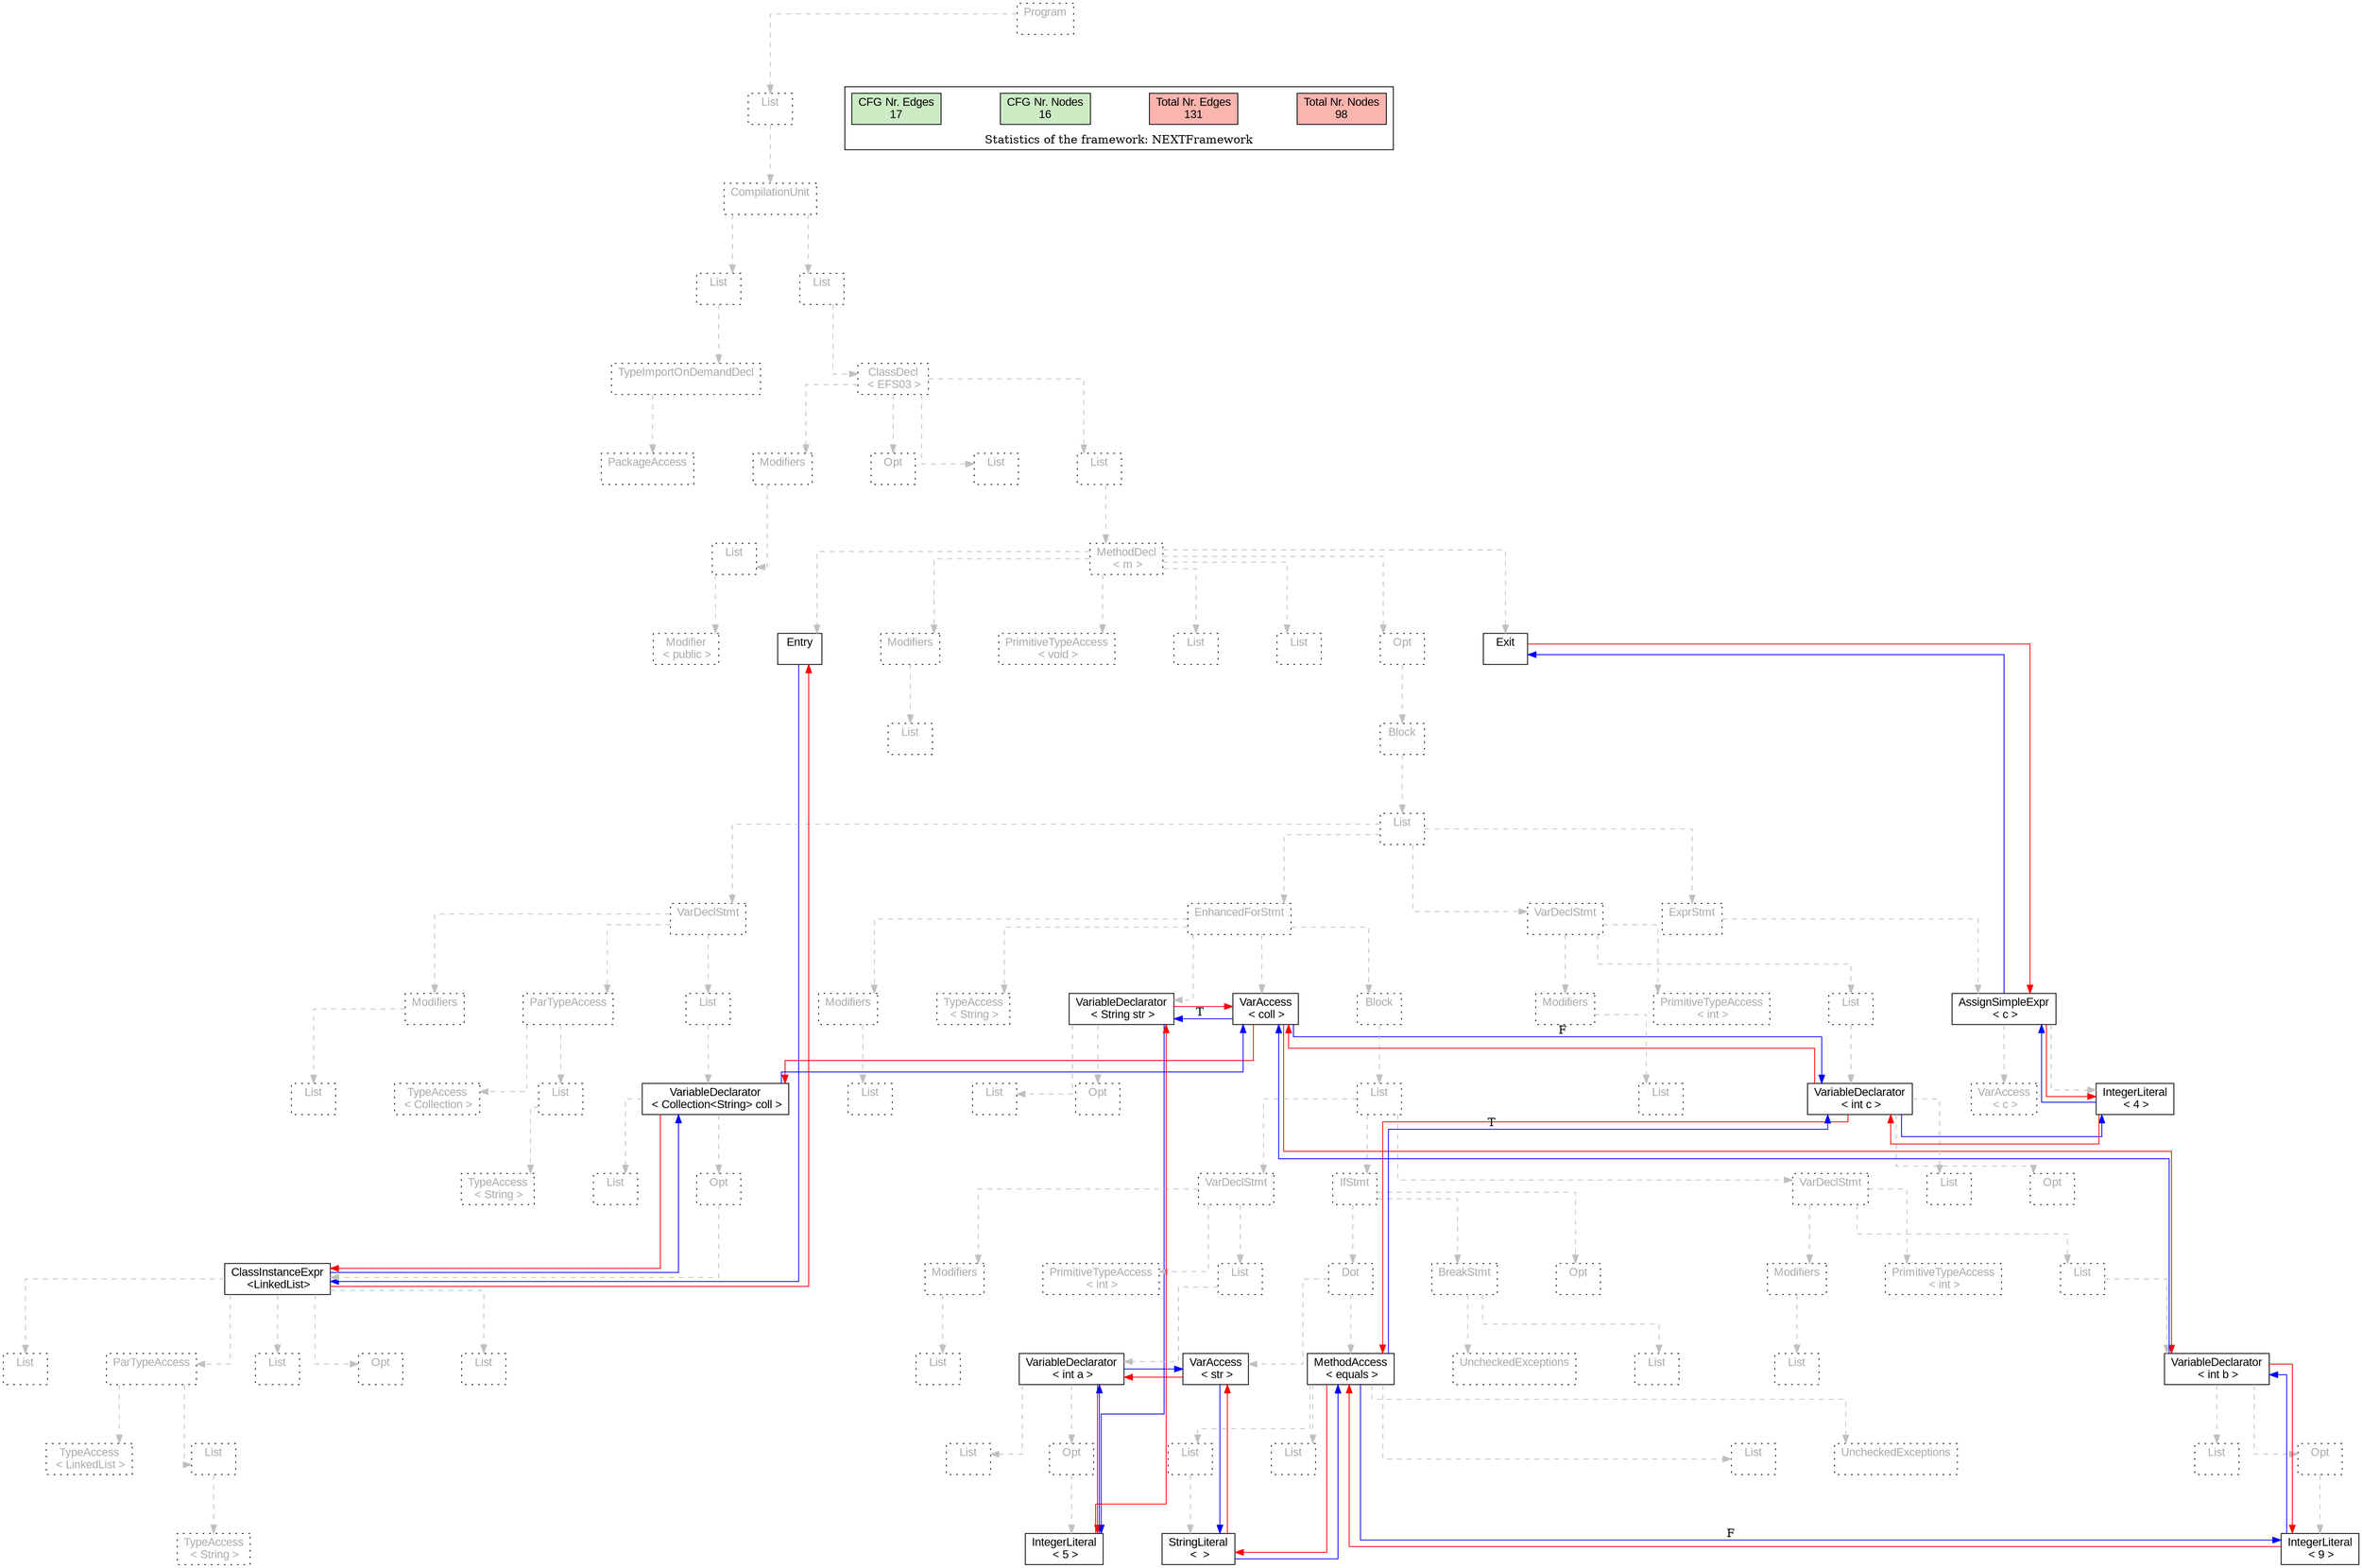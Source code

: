 digraph G {
graph [splines=ortho, nodesep="1", ranksep="1"]
node [shape=rect, fontname=Arial];
{ rank = same; "Program[0]"}
{ rank = same; "List[1]"}
{ rank = same; "CompilationUnit[2]"}
{ rank = same; "List[3]"; "List[6]"}
{ rank = same; "TypeImportOnDemandDecl[4]"; "ClassDecl[7]"}
{ rank = same; "PackageAccess[5]"; "Modifiers[8]"; "Opt[11]"; "List[12]"; "List[13]"}
{ rank = same; "List[9]"; "MethodDecl[14]"}
{ rank = same; "Modifier[10]"; "Entry[15]"; "Modifiers[16]"; "PrimitiveTypeAccess[18]"; "List[19]"; "List[20]"; "Opt[21]"; "Exit[22]"}
{ rank = same; "List[17]"; "Block[22]"}
{ rank = same; "List[23]"}
{ rank = same; "VarDeclStmt[24]"; "EnhancedForStmt[44]"; "VarDeclStmt[85]"; "ExprStmt[93]"}
{ rank = same; "Modifiers[25]"; "ParTypeAccess[27]"; "List[31]"; "Modifiers[45]"; "TypeAccess[47]"; "VariableDeclarator[48]"; "VarAccess[51]"; "Block[52]"; "Modifiers[86]"; "PrimitiveTypeAccess[88]"; "List[89]"; "AssignSimpleExpr[94]"}
{ rank = same; "List[26]"; "TypeAccess[28]"; "List[29]"; "VariableDeclarator[32]"; "List[46]"; "List[49]"; "Opt[50]"; "List[53]"; "List[87]"; "VariableDeclarator[90]"; "VarAccess[95]"; "IntegerLiteral[96]"}
{ rank = same; "TypeAccess[30]"; "List[33]"; "Opt[34]"; "VarDeclStmt[54]"; "IfStmt[63]"; "VarDeclStmt[76]"; "List[91]"; "Opt[92]"}
{ rank = same; "ClassInstanceExpr[35]"; "Modifiers[55]"; "PrimitiveTypeAccess[57]"; "List[58]"; "Dot[64]"; "BreakStmt[72]"; "Opt[75]"; "Modifiers[77]"; "PrimitiveTypeAccess[79]"; "List[80]"}
{ rank = same; "ParTypeAccess[36]"; "List[40]"; "Opt[41]"; "List[42]"; "List[43]"; "List[56]"; "VariableDeclarator[59]"; "VarAccess[65]"; "MethodAccess[66]"; "List[74]"; "UncheckedExceptions[73]"; "List[78]"; "VariableDeclarator[81]"}
{ rank = same; "TypeAccess[37]"; "List[38]"; "List[60]"; "Opt[61]"; "List[68]"; "List[70]"; "List[71]"; "UncheckedExceptions[67]"; "List[82]"; "Opt[83]"}
{ rank = same; "TypeAccess[39]"; "IntegerLiteral[62]"; "StringLiteral[69]"; "IntegerLiteral[84]"}
"Program[0]" [label="Program\n ", style= dotted   fillcolor="#eeeeee" fontcolor="#aaaaaa"  ]
"List[1]" [label="List\n ", style= dotted   fillcolor="#eeeeee" fontcolor="#aaaaaa"  ]
"CompilationUnit[2]" [label="CompilationUnit\n ", style= dotted   fillcolor="#eeeeee" fontcolor="#aaaaaa"  ]
"List[3]" [label="List\n ", style= dotted   fillcolor="#eeeeee" fontcolor="#aaaaaa"  ]
"TypeImportOnDemandDecl[4]" [label="TypeImportOnDemandDecl\n ", style= dotted   fillcolor="#eeeeee" fontcolor="#aaaaaa"  ]
"PackageAccess[5]" [label="PackageAccess\n ", style= dotted   fillcolor="#eeeeee" fontcolor="#aaaaaa"  ]
"List[6]" [label="List\n ", style= dotted   fillcolor="#eeeeee" fontcolor="#aaaaaa"  ]
"ClassDecl[7]" [label="ClassDecl\n < EFS03 >", style= dotted   fillcolor="#eeeeee" fontcolor="#aaaaaa"  ]
"Modifiers[8]" [label="Modifiers\n ", style= dotted   fillcolor="#eeeeee" fontcolor="#aaaaaa"  ]
"List[9]" [label="List\n ", style= dotted   fillcolor="#eeeeee" fontcolor="#aaaaaa"  ]
"Modifier[10]" [label="Modifier\n < public >", style= dotted   fillcolor="#eeeeee" fontcolor="#aaaaaa"  ]
"Opt[11]" [label="Opt\n ", style= dotted   fillcolor="#eeeeee" fontcolor="#aaaaaa"  ]
"List[12]" [label="List\n ", style= dotted   fillcolor="#eeeeee" fontcolor="#aaaaaa"  ]
"List[13]" [label="List\n ", style= dotted   fillcolor="#eeeeee" fontcolor="#aaaaaa"  ]
"MethodDecl[14]" [label="MethodDecl\n < m >", style= dotted   fillcolor="#eeeeee" fontcolor="#aaaaaa"  ]
"Entry[15]" [label="Entry\n ", fillcolor=white   style=filled  ]
"Modifiers[16]" [label="Modifiers\n ", style= dotted   fillcolor="#eeeeee" fontcolor="#aaaaaa"  ]
"List[17]" [label="List\n ", style= dotted   fillcolor="#eeeeee" fontcolor="#aaaaaa"  ]
"PrimitiveTypeAccess[18]" [label="PrimitiveTypeAccess\n < void >", style= dotted   fillcolor="#eeeeee" fontcolor="#aaaaaa"  ]
"List[19]" [label="List\n ", style= dotted   fillcolor="#eeeeee" fontcolor="#aaaaaa"  ]
"List[20]" [label="List\n ", style= dotted   fillcolor="#eeeeee" fontcolor="#aaaaaa"  ]
"Opt[21]" [label="Opt\n ", style= dotted   fillcolor="#eeeeee" fontcolor="#aaaaaa"  ]
"Block[22]" [label="Block\n ", style= dotted   fillcolor="#eeeeee" fontcolor="#aaaaaa"  ]
"List[23]" [label="List\n ", style= dotted   fillcolor="#eeeeee" fontcolor="#aaaaaa"  ]
"VarDeclStmt[24]" [label="VarDeclStmt\n ", style= dotted   fillcolor="#eeeeee" fontcolor="#aaaaaa"  ]
"Modifiers[25]" [label="Modifiers\n ", style= dotted   fillcolor="#eeeeee" fontcolor="#aaaaaa"  ]
"List[26]" [label="List\n ", style= dotted   fillcolor="#eeeeee" fontcolor="#aaaaaa"  ]
"ParTypeAccess[27]" [label="ParTypeAccess\n ", style= dotted   fillcolor="#eeeeee" fontcolor="#aaaaaa"  ]
"TypeAccess[28]" [label="TypeAccess\n < Collection >", style= dotted   fillcolor="#eeeeee" fontcolor="#aaaaaa"  ]
"List[29]" [label="List\n ", style= dotted   fillcolor="#eeeeee" fontcolor="#aaaaaa"  ]
"TypeAccess[30]" [label="TypeAccess\n < String >", style= dotted   fillcolor="#eeeeee" fontcolor="#aaaaaa"  ]
"List[31]" [label="List\n ", style= dotted   fillcolor="#eeeeee" fontcolor="#aaaaaa"  ]
"VariableDeclarator[32]" [label="VariableDeclarator\n < Collection<String> coll >", fillcolor=white   style=filled  ]
"List[33]" [label="List\n ", style= dotted   fillcolor="#eeeeee" fontcolor="#aaaaaa"  ]
"Opt[34]" [label="Opt\n ", style= dotted   fillcolor="#eeeeee" fontcolor="#aaaaaa"  ]
"ClassInstanceExpr[35]" [label="ClassInstanceExpr\n <LinkedList>", fillcolor=white   style=filled  ]
"ParTypeAccess[36]" [label="ParTypeAccess\n ", style= dotted   fillcolor="#eeeeee" fontcolor="#aaaaaa"  ]
"TypeAccess[37]" [label="TypeAccess\n < LinkedList >", style= dotted   fillcolor="#eeeeee" fontcolor="#aaaaaa"  ]
"List[38]" [label="List\n ", style= dotted   fillcolor="#eeeeee" fontcolor="#aaaaaa"  ]
"TypeAccess[39]" [label="TypeAccess\n < String >", style= dotted   fillcolor="#eeeeee" fontcolor="#aaaaaa"  ]
"List[40]" [label="List\n ", style= dotted   fillcolor="#eeeeee" fontcolor="#aaaaaa"  ]
"Opt[41]" [label="Opt\n ", style= dotted   fillcolor="#eeeeee" fontcolor="#aaaaaa"  ]
"List[42]" [label="List\n ", style= dotted   fillcolor="#eeeeee" fontcolor="#aaaaaa"  ]
"List[43]" [label="List\n ", style= dotted   fillcolor="#eeeeee" fontcolor="#aaaaaa"  ]
"EnhancedForStmt[44]" [label="EnhancedForStmt\n ", style= dotted   fillcolor="#eeeeee" fontcolor="#aaaaaa"  ]
"Modifiers[45]" [label="Modifiers\n ", style= dotted   fillcolor="#eeeeee" fontcolor="#aaaaaa"  ]
"List[46]" [label="List\n ", style= dotted   fillcolor="#eeeeee" fontcolor="#aaaaaa"  ]
"TypeAccess[47]" [label="TypeAccess\n < String >", style= dotted   fillcolor="#eeeeee" fontcolor="#aaaaaa"  ]
"VariableDeclarator[48]" [label="VariableDeclarator\n < String str >", fillcolor=white   style=filled  ]
"List[49]" [label="List\n ", style= dotted   fillcolor="#eeeeee" fontcolor="#aaaaaa"  ]
"Opt[50]" [label="Opt\n ", style= dotted   fillcolor="#eeeeee" fontcolor="#aaaaaa"  ]
"VarAccess[51]" [label="VarAccess\n < coll >", fillcolor=white   style=filled  ]
"Block[52]" [label="Block\n ", style= dotted   fillcolor="#eeeeee" fontcolor="#aaaaaa"  ]
"List[53]" [label="List\n ", style= dotted   fillcolor="#eeeeee" fontcolor="#aaaaaa"  ]
"VarDeclStmt[54]" [label="VarDeclStmt\n ", style= dotted   fillcolor="#eeeeee" fontcolor="#aaaaaa"  ]
"Modifiers[55]" [label="Modifiers\n ", style= dotted   fillcolor="#eeeeee" fontcolor="#aaaaaa"  ]
"List[56]" [label="List\n ", style= dotted   fillcolor="#eeeeee" fontcolor="#aaaaaa"  ]
"PrimitiveTypeAccess[57]" [label="PrimitiveTypeAccess\n < int >", style= dotted   fillcolor="#eeeeee" fontcolor="#aaaaaa"  ]
"List[58]" [label="List\n ", style= dotted   fillcolor="#eeeeee" fontcolor="#aaaaaa"  ]
"VariableDeclarator[59]" [label="VariableDeclarator\n < int a >", fillcolor=white   style=filled  ]
"List[60]" [label="List\n ", style= dotted   fillcolor="#eeeeee" fontcolor="#aaaaaa"  ]
"Opt[61]" [label="Opt\n ", style= dotted   fillcolor="#eeeeee" fontcolor="#aaaaaa"  ]
"IntegerLiteral[62]" [label="IntegerLiteral\n < 5 >", fillcolor=white   style=filled  ]
"IfStmt[63]" [label="IfStmt\n ", style= dotted   fillcolor="#eeeeee" fontcolor="#aaaaaa"  ]
"Dot[64]" [label="Dot\n ", style= dotted   fillcolor="#eeeeee" fontcolor="#aaaaaa"  ]
"VarAccess[65]" [label="VarAccess\n < str >", fillcolor=white   style=filled  ]
"MethodAccess[66]" [label="MethodAccess\n < equals >", fillcolor=white   style=filled  ]
"List[68]" [label="List\n ", style= dotted   fillcolor="#eeeeee" fontcolor="#aaaaaa"  ]
"StringLiteral[69]" [label="StringLiteral\n <  >", fillcolor=white   style=filled  ]
"List[70]" [label="List\n ", style= dotted   fillcolor="#eeeeee" fontcolor="#aaaaaa"  ]
"List[71]" [label="List\n ", style= dotted   fillcolor="#eeeeee" fontcolor="#aaaaaa"  ]
"UncheckedExceptions[67]" [label="UncheckedExceptions\n ", style= dotted   fillcolor="#eeeeee" fontcolor="#aaaaaa"  ]
"BreakStmt[72]" [label="BreakStmt\n ", style= dotted   fillcolor="#eeeeee" fontcolor="#aaaaaa"  ]
"List[74]" [label="List\n ", style= dotted   fillcolor="#eeeeee" fontcolor="#aaaaaa"  ]
"UncheckedExceptions[73]" [label="UncheckedExceptions\n ", style= dotted   fillcolor="#eeeeee" fontcolor="#aaaaaa"  ]
"Opt[75]" [label="Opt\n ", style= dotted   fillcolor="#eeeeee" fontcolor="#aaaaaa"  ]
"VarDeclStmt[76]" [label="VarDeclStmt\n ", style= dotted   fillcolor="#eeeeee" fontcolor="#aaaaaa"  ]
"Modifiers[77]" [label="Modifiers\n ", style= dotted   fillcolor="#eeeeee" fontcolor="#aaaaaa"  ]
"List[78]" [label="List\n ", style= dotted   fillcolor="#eeeeee" fontcolor="#aaaaaa"  ]
"PrimitiveTypeAccess[79]" [label="PrimitiveTypeAccess\n < int >", style= dotted   fillcolor="#eeeeee" fontcolor="#aaaaaa"  ]
"List[80]" [label="List\n ", style= dotted   fillcolor="#eeeeee" fontcolor="#aaaaaa"  ]
"VariableDeclarator[81]" [label="VariableDeclarator\n < int b >", fillcolor=white   style=filled  ]
"List[82]" [label="List\n ", style= dotted   fillcolor="#eeeeee" fontcolor="#aaaaaa"  ]
"Opt[83]" [label="Opt\n ", style= dotted   fillcolor="#eeeeee" fontcolor="#aaaaaa"  ]
"IntegerLiteral[84]" [label="IntegerLiteral\n < 9 >", fillcolor=white   style=filled  ]
"VarDeclStmt[85]" [label="VarDeclStmt\n ", style= dotted   fillcolor="#eeeeee" fontcolor="#aaaaaa"  ]
"Modifiers[86]" [label="Modifiers\n ", style= dotted   fillcolor="#eeeeee" fontcolor="#aaaaaa"  ]
"List[87]" [label="List\n ", style= dotted   fillcolor="#eeeeee" fontcolor="#aaaaaa"  ]
"PrimitiveTypeAccess[88]" [label="PrimitiveTypeAccess\n < int >", style= dotted   fillcolor="#eeeeee" fontcolor="#aaaaaa"  ]
"List[89]" [label="List\n ", style= dotted   fillcolor="#eeeeee" fontcolor="#aaaaaa"  ]
"VariableDeclarator[90]" [label="VariableDeclarator\n < int c >", fillcolor=white   style=filled  ]
"List[91]" [label="List\n ", style= dotted   fillcolor="#eeeeee" fontcolor="#aaaaaa"  ]
"Opt[92]" [label="Opt\n ", style= dotted   fillcolor="#eeeeee" fontcolor="#aaaaaa"  ]
"ExprStmt[93]" [label="ExprStmt\n ", style= dotted   fillcolor="#eeeeee" fontcolor="#aaaaaa"  ]
"AssignSimpleExpr[94]" [label="AssignSimpleExpr\n < c >", fillcolor=white   style=filled  ]
"VarAccess[95]" [label="VarAccess\n < c >", style= dotted   fillcolor="#eeeeee" fontcolor="#aaaaaa"  ]
"IntegerLiteral[96]" [label="IntegerLiteral\n < 4 >", fillcolor=white   style=filled  ]
"Exit[22]" [label="Exit\n ", fillcolor=white   style=filled  ]
"TypeImportOnDemandDecl[4]" -> "PackageAccess[5]" [style=dashed, color=gray]
"List[3]" -> "TypeImportOnDemandDecl[4]" [style=dashed, color=gray]
"CompilationUnit[2]" -> "List[3]" [style=dashed, color=gray]
"List[9]" -> "Modifier[10]" [style=dashed, color=gray]
"Modifiers[8]" -> "List[9]" [style=dashed, color=gray]
"ClassDecl[7]" -> "Modifiers[8]" [style=dashed, color=gray]
"ClassDecl[7]" -> "Opt[11]" [style=dashed, color=gray]
"ClassDecl[7]" -> "List[12]" [style=dashed, color=gray]
"MethodDecl[14]" -> "Entry[15]" [style=dashed, color=gray]
"Modifiers[16]" -> "List[17]" [style=dashed, color=gray]
"MethodDecl[14]" -> "Modifiers[16]" [style=dashed, color=gray]
"MethodDecl[14]" -> "PrimitiveTypeAccess[18]" [style=dashed, color=gray]
"MethodDecl[14]" -> "List[19]" [style=dashed, color=gray]
"MethodDecl[14]" -> "List[20]" [style=dashed, color=gray]
"Modifiers[25]" -> "List[26]" [style=dashed, color=gray]
"VarDeclStmt[24]" -> "Modifiers[25]" [style=dashed, color=gray]
"ParTypeAccess[27]" -> "TypeAccess[28]" [style=dashed, color=gray]
"List[29]" -> "TypeAccess[30]" [style=dashed, color=gray]
"ParTypeAccess[27]" -> "List[29]" [style=dashed, color=gray]
"VarDeclStmt[24]" -> "ParTypeAccess[27]" [style=dashed, color=gray]
"VariableDeclarator[32]" -> "List[33]" [style=dashed, color=gray]
"ParTypeAccess[36]" -> "TypeAccess[37]" [style=dashed, color=gray]
"List[38]" -> "TypeAccess[39]" [style=dashed, color=gray]
"ParTypeAccess[36]" -> "List[38]" [style=dashed, color=gray]
"ClassInstanceExpr[35]" -> "ParTypeAccess[36]" [style=dashed, color=gray]
"ClassInstanceExpr[35]" -> "List[40]" [style=dashed, color=gray]
"ClassInstanceExpr[35]" -> "Opt[41]" [style=dashed, color=gray]
"ClassInstanceExpr[35]" -> "List[42]" [style=dashed, color=gray]
"ClassInstanceExpr[35]" -> "List[43]" [style=dashed, color=gray]
"Opt[34]" -> "ClassInstanceExpr[35]" [style=dashed, color=gray]
"VariableDeclarator[32]" -> "Opt[34]" [style=dashed, color=gray]
"List[31]" -> "VariableDeclarator[32]" [style=dashed, color=gray]
"VarDeclStmt[24]" -> "List[31]" [style=dashed, color=gray]
"List[23]" -> "VarDeclStmt[24]" [style=dashed, color=gray]
"Modifiers[45]" -> "List[46]" [style=dashed, color=gray]
"EnhancedForStmt[44]" -> "Modifiers[45]" [style=dashed, color=gray]
"EnhancedForStmt[44]" -> "TypeAccess[47]" [style=dashed, color=gray]
"VariableDeclarator[48]" -> "List[49]" [style=dashed, color=gray]
"VariableDeclarator[48]" -> "Opt[50]" [style=dashed, color=gray]
"EnhancedForStmt[44]" -> "VariableDeclarator[48]" [style=dashed, color=gray]
"EnhancedForStmt[44]" -> "VarAccess[51]" [style=dashed, color=gray]
"Modifiers[55]" -> "List[56]" [style=dashed, color=gray]
"VarDeclStmt[54]" -> "Modifiers[55]" [style=dashed, color=gray]
"VarDeclStmt[54]" -> "PrimitiveTypeAccess[57]" [style=dashed, color=gray]
"VariableDeclarator[59]" -> "List[60]" [style=dashed, color=gray]
"Opt[61]" -> "IntegerLiteral[62]" [style=dashed, color=gray]
"VariableDeclarator[59]" -> "Opt[61]" [style=dashed, color=gray]
"List[58]" -> "VariableDeclarator[59]" [style=dashed, color=gray]
"VarDeclStmt[54]" -> "List[58]" [style=dashed, color=gray]
"List[53]" -> "VarDeclStmt[54]" [style=dashed, color=gray]
"Dot[64]" -> "VarAccess[65]" [style=dashed, color=gray]
"List[68]" -> "StringLiteral[69]" [style=dashed, color=gray]
"MethodAccess[66]" -> "List[68]" [style=dashed, color=gray]
"MethodAccess[66]" -> "List[70]" [style=dashed, color=gray]
"MethodAccess[66]" -> "List[71]" [style=dashed, color=gray]
"MethodAccess[66]" -> "UncheckedExceptions[67]" [style=dashed, color=gray]
"Dot[64]" -> "MethodAccess[66]" [style=dashed, color=gray]
"IfStmt[63]" -> "Dot[64]" [style=dashed, color=gray]
"BreakStmt[72]" -> "List[74]" [style=dashed, color=gray]
"BreakStmt[72]" -> "UncheckedExceptions[73]" [style=dashed, color=gray]
"IfStmt[63]" -> "BreakStmt[72]" [style=dashed, color=gray]
"IfStmt[63]" -> "Opt[75]" [style=dashed, color=gray]
"List[53]" -> "IfStmt[63]" [style=dashed, color=gray]
"Modifiers[77]" -> "List[78]" [style=dashed, color=gray]
"VarDeclStmt[76]" -> "Modifiers[77]" [style=dashed, color=gray]
"VarDeclStmt[76]" -> "PrimitiveTypeAccess[79]" [style=dashed, color=gray]
"VariableDeclarator[81]" -> "List[82]" [style=dashed, color=gray]
"Opt[83]" -> "IntegerLiteral[84]" [style=dashed, color=gray]
"VariableDeclarator[81]" -> "Opt[83]" [style=dashed, color=gray]
"List[80]" -> "VariableDeclarator[81]" [style=dashed, color=gray]
"VarDeclStmt[76]" -> "List[80]" [style=dashed, color=gray]
"List[53]" -> "VarDeclStmt[76]" [style=dashed, color=gray]
"Block[52]" -> "List[53]" [style=dashed, color=gray]
"EnhancedForStmt[44]" -> "Block[52]" [style=dashed, color=gray]
"List[23]" -> "EnhancedForStmt[44]" [style=dashed, color=gray]
"Modifiers[86]" -> "List[87]" [style=dashed, color=gray]
"VarDeclStmt[85]" -> "Modifiers[86]" [style=dashed, color=gray]
"VarDeclStmt[85]" -> "PrimitiveTypeAccess[88]" [style=dashed, color=gray]
"VariableDeclarator[90]" -> "List[91]" [style=dashed, color=gray]
"VariableDeclarator[90]" -> "Opt[92]" [style=dashed, color=gray]
"List[89]" -> "VariableDeclarator[90]" [style=dashed, color=gray]
"VarDeclStmt[85]" -> "List[89]" [style=dashed, color=gray]
"List[23]" -> "VarDeclStmt[85]" [style=dashed, color=gray]
"AssignSimpleExpr[94]" -> "VarAccess[95]" [style=dashed, color=gray]
"AssignSimpleExpr[94]" -> "IntegerLiteral[96]" [style=dashed, color=gray]
"ExprStmt[93]" -> "AssignSimpleExpr[94]" [style=dashed, color=gray]
"List[23]" -> "ExprStmt[93]" [style=dashed, color=gray]
"Block[22]" -> "List[23]" [style=dashed, color=gray]
"Opt[21]" -> "Block[22]" [style=dashed, color=gray]
"MethodDecl[14]" -> "Opt[21]" [style=dashed, color=gray]
"MethodDecl[14]" -> "Exit[22]" [style=dashed, color=gray]
"List[13]" -> "MethodDecl[14]" [style=dashed, color=gray]
"ClassDecl[7]" -> "List[13]" [style=dashed, color=gray]
"List[6]" -> "ClassDecl[7]" [style=dashed, color=gray]
"CompilationUnit[2]" -> "List[6]" [style=dashed, color=gray]
"List[1]" -> "CompilationUnit[2]" [style=dashed, color=gray]
"Program[0]" -> "List[1]" [style=dashed, color=gray]
"Exit[22]" -> "AssignSimpleExpr[94]" [color=red, constraint=false]
"AssignSimpleExpr[94]" -> "Exit[22]" [color=blue, constraint=false, xlabel=" "] 
"AssignSimpleExpr[94]" -> "IntegerLiteral[96]" [color=red, constraint=false]
"IntegerLiteral[96]" -> "AssignSimpleExpr[94]" [color=blue, constraint=false, xlabel=" "] 
"IntegerLiteral[96]" -> "VariableDeclarator[90]" [color=red, constraint=false]
"VariableDeclarator[90]" -> "IntegerLiteral[96]" [color=blue, constraint=false, xlabel=" "] 
"VariableDeclarator[90]" -> "VarAccess[51]" [color=red, constraint=false]
"VariableDeclarator[90]" -> "MethodAccess[66]" [color=red, constraint=false]
"VariableDeclarator[81]" -> "VarAccess[51]" [color=blue, constraint=false, xlabel=" "] 
"VariableDeclarator[81]" -> "IntegerLiteral[84]" [color=red, constraint=false]
"IntegerLiteral[84]" -> "VariableDeclarator[81]" [color=blue, constraint=false, xlabel=" "] 
"IntegerLiteral[84]" -> "MethodAccess[66]" [color=red, constraint=false]
"MethodAccess[66]" -> "VariableDeclarator[90]" [color=blue, constraint=false, xlabel="T "] 
"MethodAccess[66]" -> "IntegerLiteral[84]" [color=blue, constraint=false, xlabel="F "] 
"MethodAccess[66]" -> "StringLiteral[69]" [color=red, constraint=false]
"StringLiteral[69]" -> "MethodAccess[66]" [color=blue, constraint=false, xlabel=" "] 
"StringLiteral[69]" -> "VarAccess[65]" [color=red, constraint=false]
"VarAccess[65]" -> "StringLiteral[69]" [color=blue, constraint=false, xlabel=" "] 
"VarAccess[65]" -> "VariableDeclarator[59]" [color=red, constraint=false]
"VariableDeclarator[59]" -> "VarAccess[65]" [color=blue, constraint=false, xlabel=" "] 
"VariableDeclarator[59]" -> "IntegerLiteral[62]" [color=red, constraint=false]
"IntegerLiteral[62]" -> "VariableDeclarator[59]" [color=blue, constraint=false, xlabel=" "] 
"IntegerLiteral[62]" -> "VariableDeclarator[48]" [color=red, constraint=false]
"VariableDeclarator[48]" -> "IntegerLiteral[62]" [color=blue, constraint=false, xlabel=" "] 
"VariableDeclarator[48]" -> "VarAccess[51]" [color=red, constraint=false]
"VarAccess[51]" -> "VariableDeclarator[48]" [color=blue, constraint=false, xlabel="T "] 
"VarAccess[51]" -> "VariableDeclarator[90]" [color=blue, constraint=false, xlabel="F "] 
"VarAccess[51]" -> "VariableDeclarator[32]" [color=red, constraint=false]
"VarAccess[51]" -> "VariableDeclarator[81]" [color=red, constraint=false]
"VariableDeclarator[32]" -> "VarAccess[51]" [color=blue, constraint=false, xlabel=" "] 
"VariableDeclarator[32]" -> "ClassInstanceExpr[35]" [color=red, constraint=false]
"ClassInstanceExpr[35]" -> "VariableDeclarator[32]" [color=blue, constraint=false, xlabel=" "] 
"ClassInstanceExpr[35]" -> "Entry[15]" [color=red, constraint=false]
"Entry[15]" -> "ClassInstanceExpr[35]" [color=blue, constraint=false, xlabel=" "] 
"List[3]" -> "List[6]" [style=invis]
"Modifiers[8]" -> "Opt[11]" -> "List[12]" -> "List[13]" [style=invis]
"Entry[15]" -> "Modifiers[16]" -> "PrimitiveTypeAccess[18]" -> "List[19]" -> "List[20]" -> "Opt[21]" -> "Exit[22]" [style=invis]
"VarDeclStmt[24]" -> "EnhancedForStmt[44]" -> "VarDeclStmt[85]" -> "ExprStmt[93]" [style=invis]
"Modifiers[25]" -> "ParTypeAccess[27]" -> "List[31]" [style=invis]
"TypeAccess[28]" -> "List[29]" [style=invis]
"List[33]" -> "Opt[34]" [style=invis]
"ParTypeAccess[36]" -> "List[40]" -> "Opt[41]" [style=invis]
"TypeAccess[37]" -> "List[38]" [style=invis]
"Modifiers[45]" -> "TypeAccess[47]" -> "VariableDeclarator[48]" -> "VarAccess[51]" -> "Block[52]" [style=invis]
"List[49]" -> "Opt[50]" [style=invis]
"VarDeclStmt[54]" -> "IfStmt[63]" -> "VarDeclStmt[76]" [style=invis]
"Modifiers[55]" -> "PrimitiveTypeAccess[57]" -> "List[58]" [style=invis]
"List[60]" -> "Opt[61]" [style=invis]
"Dot[64]" -> "BreakStmt[72]" -> "Opt[75]" [style=invis]
"VarAccess[65]" -> "MethodAccess[66]" [style=invis]
"Modifiers[77]" -> "PrimitiveTypeAccess[79]" -> "List[80]" [style=invis]
"List[82]" -> "Opt[83]" [style=invis]
"Modifiers[86]" -> "PrimitiveTypeAccess[88]" -> "List[89]" [style=invis]
"List[91]" -> "Opt[92]" [style=invis]
"VarAccess[95]" -> "IntegerLiteral[96]" [style=invis]

subgraph cluster_legend {
{node [style=filled, fillcolor=1, colorscheme="pastel13"]
Nodes [label="Total Nr. Nodes
98", fillcolor=1]
Edges [label="Total Nr. Edges
131", fillcolor=1]
NodesCFG [label="CFG Nr. Nodes
16", fillcolor=3]
EdgesCFG [label="CFG Nr. Edges
17", fillcolor=3]
Nodes-> "Program[0]" -> NodesCFG  [style="invis"]
Edges -> "Program[0]" ->EdgesCFG [style="invis"]}
label = "Statistics of the framework: NEXTFramework"
style="solid"
ranksep=0.05
nodesep=0.01
labelloc = b
len=2
}}